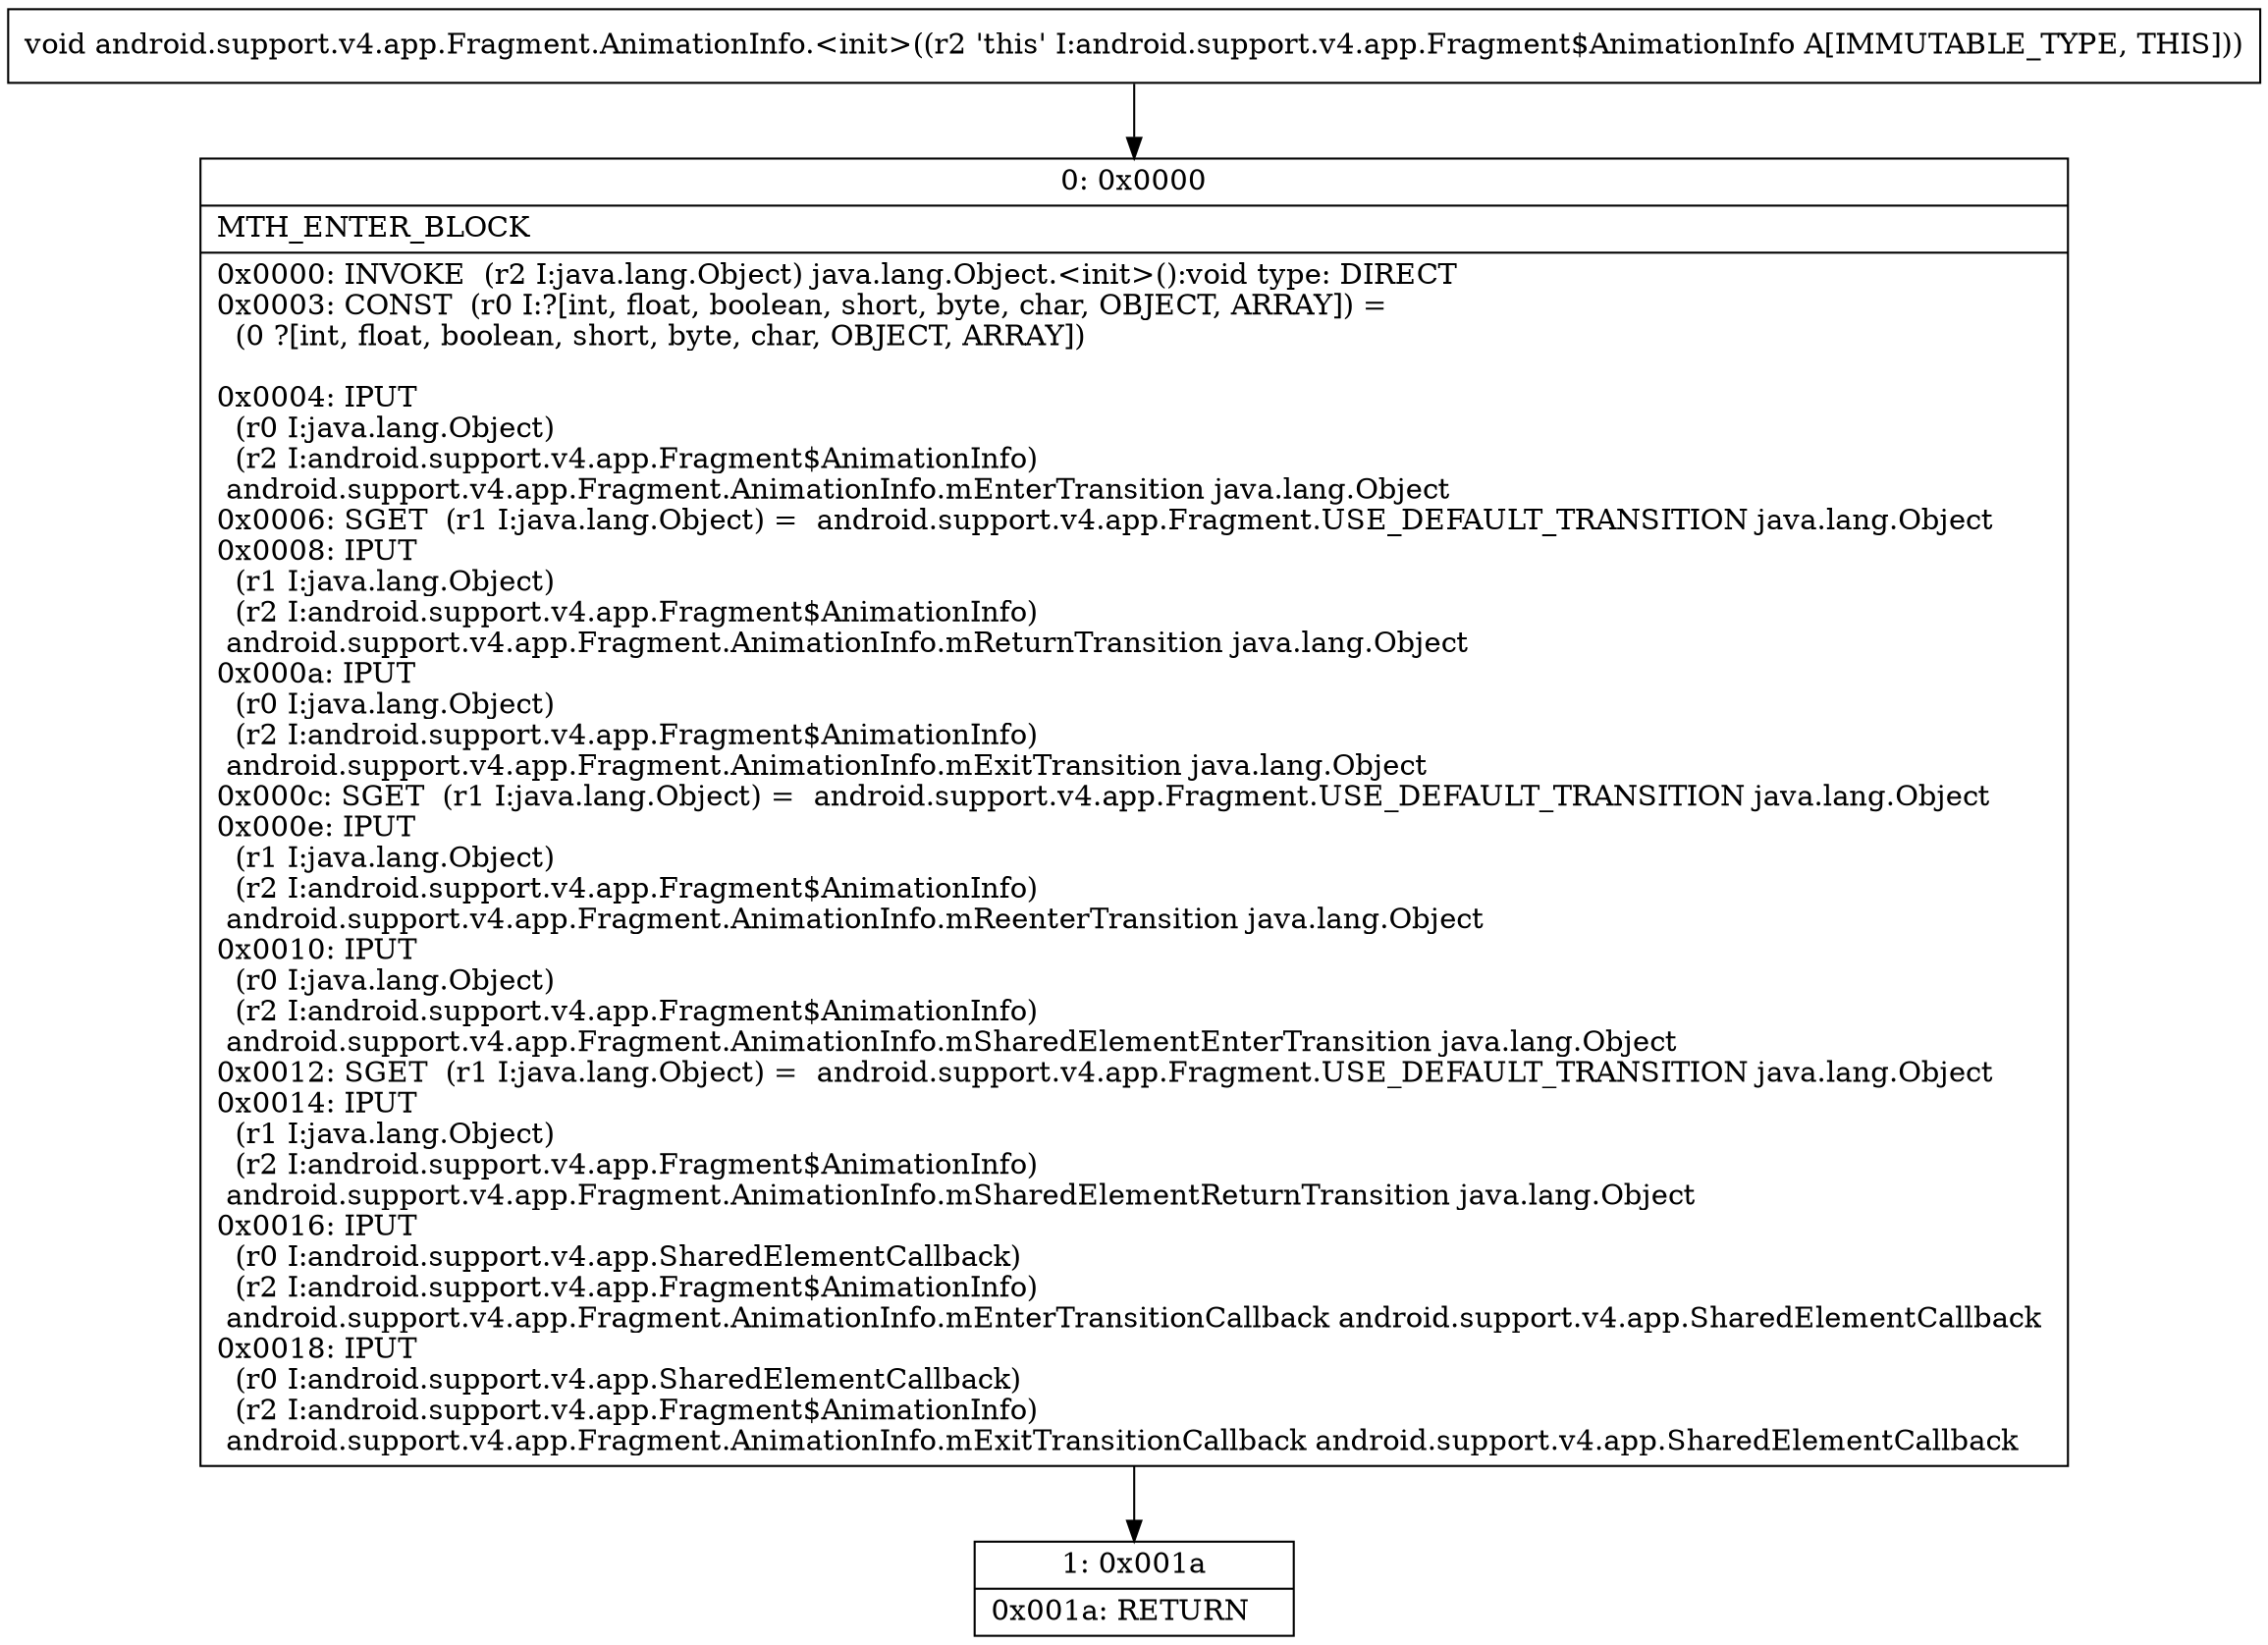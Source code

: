 digraph "CFG forandroid.support.v4.app.Fragment.AnimationInfo.\<init\>()V" {
Node_0 [shape=record,label="{0\:\ 0x0000|MTH_ENTER_BLOCK\l|0x0000: INVOKE  (r2 I:java.lang.Object) java.lang.Object.\<init\>():void type: DIRECT \l0x0003: CONST  (r0 I:?[int, float, boolean, short, byte, char, OBJECT, ARRAY]) = \l  (0 ?[int, float, boolean, short, byte, char, OBJECT, ARRAY])\l \l0x0004: IPUT  \l  (r0 I:java.lang.Object)\l  (r2 I:android.support.v4.app.Fragment$AnimationInfo)\l android.support.v4.app.Fragment.AnimationInfo.mEnterTransition java.lang.Object \l0x0006: SGET  (r1 I:java.lang.Object) =  android.support.v4.app.Fragment.USE_DEFAULT_TRANSITION java.lang.Object \l0x0008: IPUT  \l  (r1 I:java.lang.Object)\l  (r2 I:android.support.v4.app.Fragment$AnimationInfo)\l android.support.v4.app.Fragment.AnimationInfo.mReturnTransition java.lang.Object \l0x000a: IPUT  \l  (r0 I:java.lang.Object)\l  (r2 I:android.support.v4.app.Fragment$AnimationInfo)\l android.support.v4.app.Fragment.AnimationInfo.mExitTransition java.lang.Object \l0x000c: SGET  (r1 I:java.lang.Object) =  android.support.v4.app.Fragment.USE_DEFAULT_TRANSITION java.lang.Object \l0x000e: IPUT  \l  (r1 I:java.lang.Object)\l  (r2 I:android.support.v4.app.Fragment$AnimationInfo)\l android.support.v4.app.Fragment.AnimationInfo.mReenterTransition java.lang.Object \l0x0010: IPUT  \l  (r0 I:java.lang.Object)\l  (r2 I:android.support.v4.app.Fragment$AnimationInfo)\l android.support.v4.app.Fragment.AnimationInfo.mSharedElementEnterTransition java.lang.Object \l0x0012: SGET  (r1 I:java.lang.Object) =  android.support.v4.app.Fragment.USE_DEFAULT_TRANSITION java.lang.Object \l0x0014: IPUT  \l  (r1 I:java.lang.Object)\l  (r2 I:android.support.v4.app.Fragment$AnimationInfo)\l android.support.v4.app.Fragment.AnimationInfo.mSharedElementReturnTransition java.lang.Object \l0x0016: IPUT  \l  (r0 I:android.support.v4.app.SharedElementCallback)\l  (r2 I:android.support.v4.app.Fragment$AnimationInfo)\l android.support.v4.app.Fragment.AnimationInfo.mEnterTransitionCallback android.support.v4.app.SharedElementCallback \l0x0018: IPUT  \l  (r0 I:android.support.v4.app.SharedElementCallback)\l  (r2 I:android.support.v4.app.Fragment$AnimationInfo)\l android.support.v4.app.Fragment.AnimationInfo.mExitTransitionCallback android.support.v4.app.SharedElementCallback \l}"];
Node_1 [shape=record,label="{1\:\ 0x001a|0x001a: RETURN   \l}"];
MethodNode[shape=record,label="{void android.support.v4.app.Fragment.AnimationInfo.\<init\>((r2 'this' I:android.support.v4.app.Fragment$AnimationInfo A[IMMUTABLE_TYPE, THIS])) }"];
MethodNode -> Node_0;
Node_0 -> Node_1;
}

